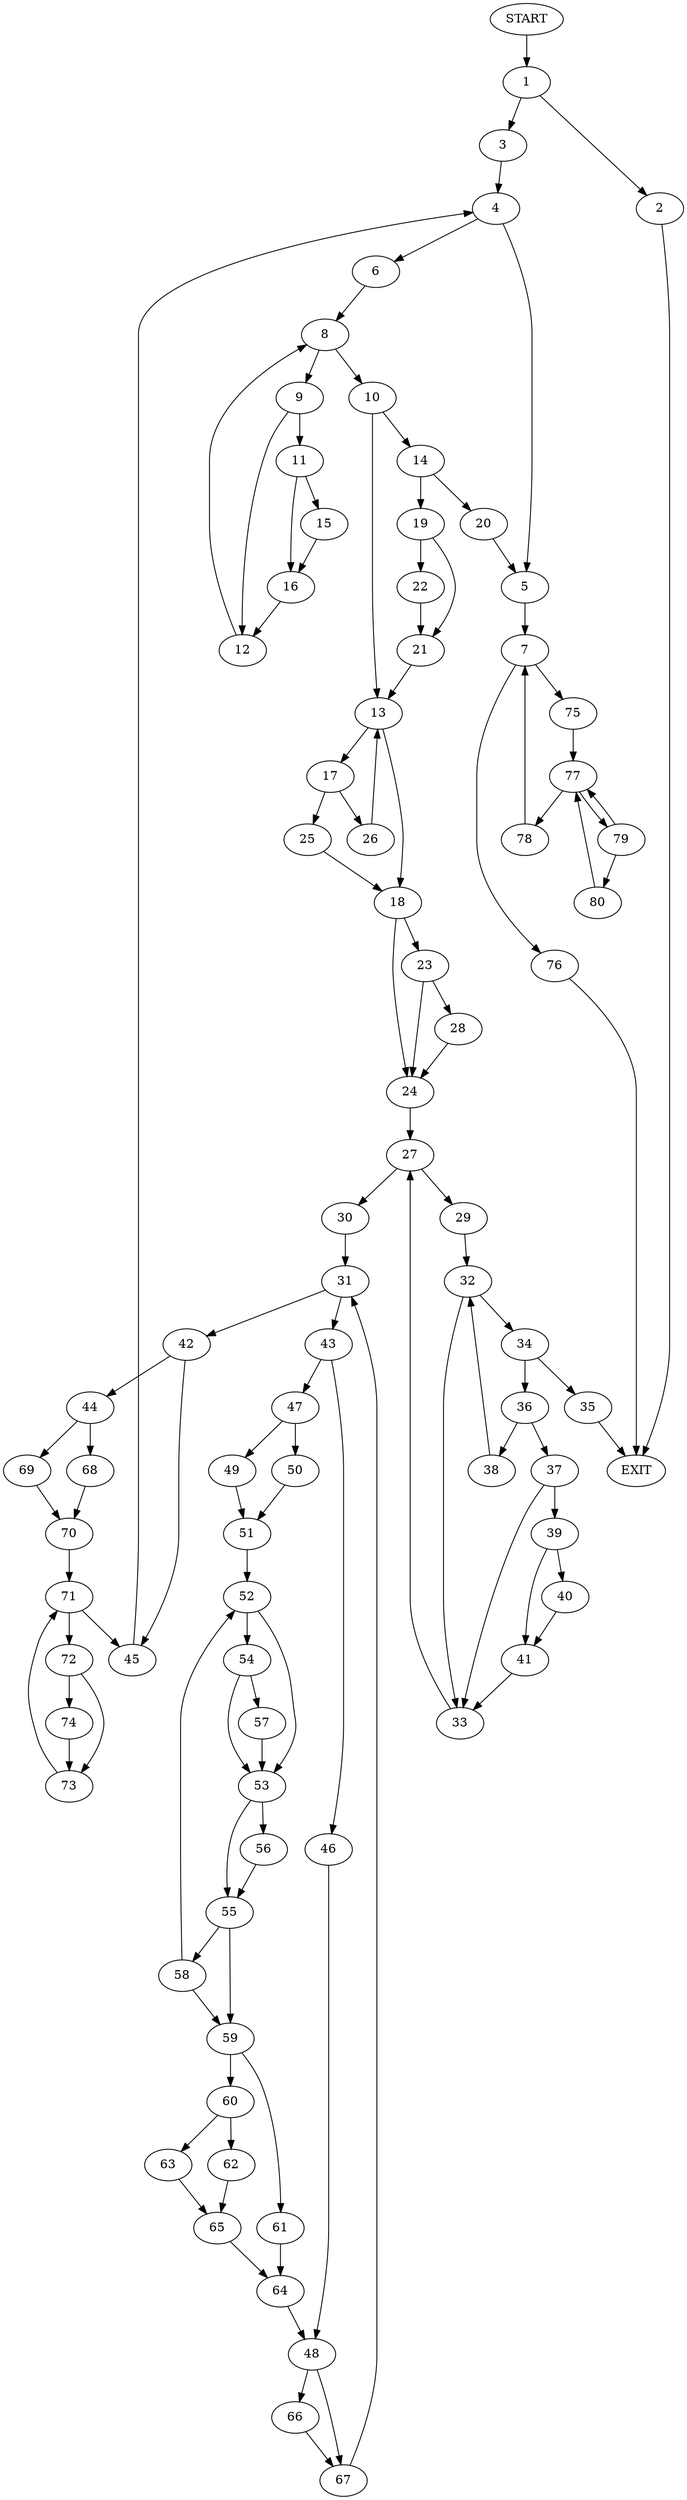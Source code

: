 digraph {
0 [label="START"]
81 [label="EXIT"]
0 -> 1
1 -> 2
1 -> 3
3 -> 4
2 -> 81
4 -> 5
4 -> 6
5 -> 7
6 -> 8
8 -> 9
8 -> 10
9 -> 11
9 -> 12
10 -> 13
10 -> 14
11 -> 15
11 -> 16
12 -> 8
16 -> 12
15 -> 16
13 -> 17
13 -> 18
14 -> 19
14 -> 20
20 -> 5
19 -> 21
19 -> 22
22 -> 21
21 -> 13
18 -> 23
18 -> 24
17 -> 25
17 -> 26
25 -> 18
26 -> 13
24 -> 27
23 -> 28
23 -> 24
28 -> 24
27 -> 29
27 -> 30
30 -> 31
29 -> 32
32 -> 33
32 -> 34
34 -> 35
34 -> 36
33 -> 27
35 -> 81
36 -> 37
36 -> 38
37 -> 39
37 -> 33
38 -> 32
39 -> 40
39 -> 41
41 -> 33
40 -> 41
31 -> 42
31 -> 43
42 -> 44
42 -> 45
43 -> 46
43 -> 47
46 -> 48
47 -> 49
47 -> 50
50 -> 51
49 -> 51
51 -> 52
52 -> 53
52 -> 54
53 -> 55
53 -> 56
54 -> 53
54 -> 57
57 -> 53
55 -> 58
55 -> 59
56 -> 55
59 -> 60
59 -> 61
58 -> 59
58 -> 52
60 -> 62
60 -> 63
61 -> 64
64 -> 48
62 -> 65
63 -> 65
65 -> 64
48 -> 66
48 -> 67
67 -> 31
66 -> 67
44 -> 68
44 -> 69
45 -> 4
69 -> 70
68 -> 70
70 -> 71
71 -> 72
71 -> 45
72 -> 73
72 -> 74
73 -> 71
74 -> 73
7 -> 75
7 -> 76
75 -> 77
76 -> 81
77 -> 78
77 -> 79
79 -> 80
79 -> 77
78 -> 7
80 -> 77
}
